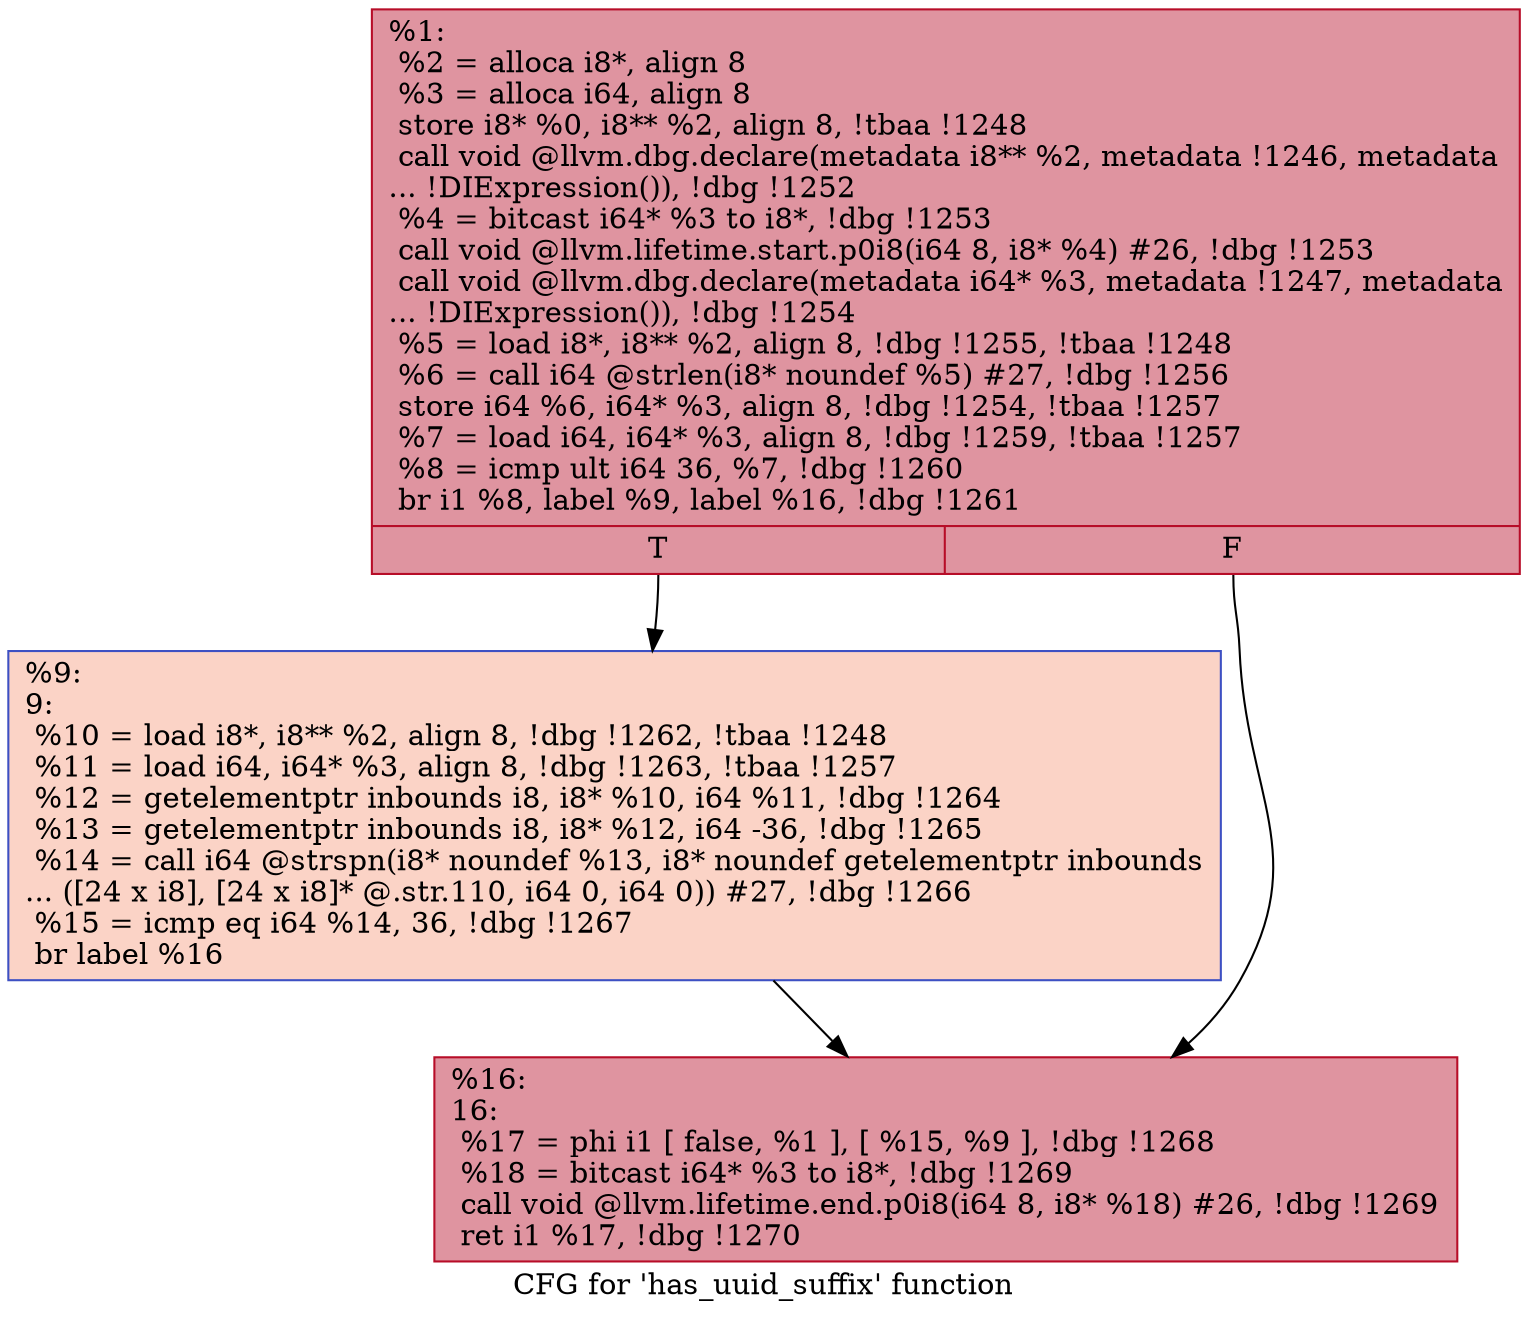 digraph "CFG for 'has_uuid_suffix' function" {
	label="CFG for 'has_uuid_suffix' function";

	Node0x10e8740 [shape=record,color="#b70d28ff", style=filled, fillcolor="#b70d2870",label="{%1:\l  %2 = alloca i8*, align 8\l  %3 = alloca i64, align 8\l  store i8* %0, i8** %2, align 8, !tbaa !1248\l  call void @llvm.dbg.declare(metadata i8** %2, metadata !1246, metadata\l... !DIExpression()), !dbg !1252\l  %4 = bitcast i64* %3 to i8*, !dbg !1253\l  call void @llvm.lifetime.start.p0i8(i64 8, i8* %4) #26, !dbg !1253\l  call void @llvm.dbg.declare(metadata i64* %3, metadata !1247, metadata\l... !DIExpression()), !dbg !1254\l  %5 = load i8*, i8** %2, align 8, !dbg !1255, !tbaa !1248\l  %6 = call i64 @strlen(i8* noundef %5) #27, !dbg !1256\l  store i64 %6, i64* %3, align 8, !dbg !1254, !tbaa !1257\l  %7 = load i64, i64* %3, align 8, !dbg !1259, !tbaa !1257\l  %8 = icmp ult i64 36, %7, !dbg !1260\l  br i1 %8, label %9, label %16, !dbg !1261\l|{<s0>T|<s1>F}}"];
	Node0x10e8740:s0 -> Node0x10e8790;
	Node0x10e8740:s1 -> Node0x10e87e0;
	Node0x10e8790 [shape=record,color="#3d50c3ff", style=filled, fillcolor="#f59c7d70",label="{%9:\l9:                                                \l  %10 = load i8*, i8** %2, align 8, !dbg !1262, !tbaa !1248\l  %11 = load i64, i64* %3, align 8, !dbg !1263, !tbaa !1257\l  %12 = getelementptr inbounds i8, i8* %10, i64 %11, !dbg !1264\l  %13 = getelementptr inbounds i8, i8* %12, i64 -36, !dbg !1265\l  %14 = call i64 @strspn(i8* noundef %13, i8* noundef getelementptr inbounds\l... ([24 x i8], [24 x i8]* @.str.110, i64 0, i64 0)) #27, !dbg !1266\l  %15 = icmp eq i64 %14, 36, !dbg !1267\l  br label %16\l}"];
	Node0x10e8790 -> Node0x10e87e0;
	Node0x10e87e0 [shape=record,color="#b70d28ff", style=filled, fillcolor="#b70d2870",label="{%16:\l16:                                               \l  %17 = phi i1 [ false, %1 ], [ %15, %9 ], !dbg !1268\l  %18 = bitcast i64* %3 to i8*, !dbg !1269\l  call void @llvm.lifetime.end.p0i8(i64 8, i8* %18) #26, !dbg !1269\l  ret i1 %17, !dbg !1270\l}"];
}
